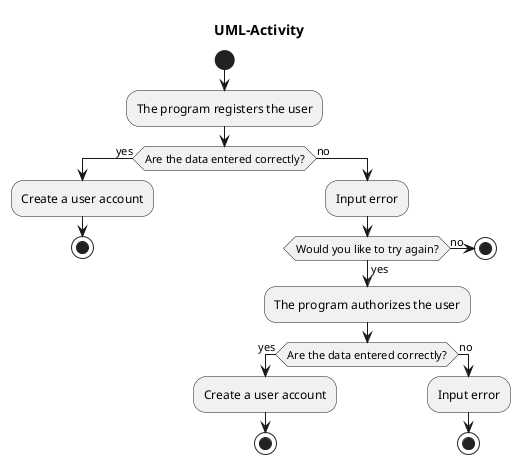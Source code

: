 @startuml
title UML-Activity

start

:The program registers the user;

if (Are the data entered correctly?) then (yes)
  :Create a user account;
  stop
else (no)
  :Input error;
  if (Would you like to try again?) then (yes)
    :The program authorizes the user;
    if (Are the data entered correctly?) then (yes)
      :Create a user account;
      stop
    else (no)
      :Input error;
      stop
    endif
  else (no)
    stop
  endif
endif

@enduml

